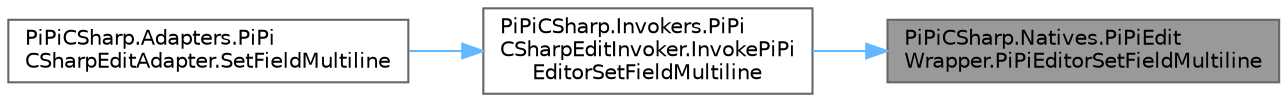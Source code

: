 digraph "PiPiCSharp.Natives.PiPiEditWrapper.PiPiEditorSetFieldMultiline"
{
 // LATEX_PDF_SIZE
  bgcolor="transparent";
  edge [fontname=Helvetica,fontsize=10,labelfontname=Helvetica,labelfontsize=10];
  node [fontname=Helvetica,fontsize=10,shape=box,height=0.2,width=0.4];
  rankdir="RL";
  Node1 [id="Node000001",label="PiPiCSharp.Natives.PiPiEdit\lWrapper.PiPiEditorSetFieldMultiline",height=0.2,width=0.4,color="gray40", fillcolor="grey60", style="filled", fontcolor="black",tooltip="Invoke c++ PiPiEditor SetFieldMultiline."];
  Node1 -> Node2 [id="edge1_Node000001_Node000002",dir="back",color="steelblue1",style="solid",tooltip=" "];
  Node2 [id="Node000002",label="PiPiCSharp.Invokers.PiPi\lCSharpEditInvoker.InvokePiPi\lEditorSetFieldMultiline",height=0.2,width=0.4,color="grey40", fillcolor="white", style="filled",URL="$class_pi_pi_c_sharp_1_1_invokers_1_1_pi_pi_c_sharp_edit_invoker.html#acb39840c9d35f2cf28bc7d56d479d182",tooltip="Invoke PiPiEditWrapper PiPiEditorSetFieldMultiline."];
  Node2 -> Node3 [id="edge2_Node000002_Node000003",dir="back",color="steelblue1",style="solid",tooltip=" "];
  Node3 [id="Node000003",label="PiPiCSharp.Adapters.PiPi\lCSharpEditAdapter.SetFieldMultiline",height=0.2,width=0.4,color="grey40", fillcolor="white", style="filled",URL="$class_pi_pi_c_sharp_1_1_adapters_1_1_pi_pi_c_sharp_edit_adapter.html#a7ded7e58d1afa83ad80f0416c78ab89a",tooltip="Set field multiline."];
}
